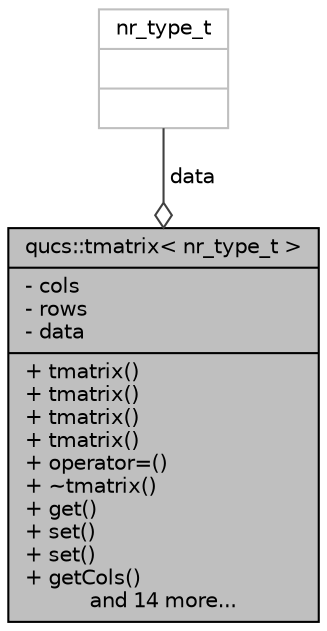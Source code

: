 digraph G
{
  edge [fontname="Helvetica",fontsize="10",labelfontname="Helvetica",labelfontsize="10"];
  node [fontname="Helvetica",fontsize="10",shape=record];
  Node1 [label="{qucs::tmatrix\< nr_type_t \>\n|- cols\l- rows\l- data\l|+ tmatrix()\l+ tmatrix()\l+ tmatrix()\l+ tmatrix()\l+ operator=()\l+ ~tmatrix()\l+ get()\l+ set()\l+ set()\l+ getCols()\land 14 more...}",height=0.2,width=0.4,color="black", fillcolor="grey75", style="filled" fontcolor="black"];
  Node2 -> Node1 [color="grey25",fontsize="10",style="solid",label=" data" ,arrowhead="odiamond",fontname="Helvetica"];
  Node2 [label="{nr_type_t\n||}",height=0.2,width=0.4,color="grey75", fillcolor="white", style="filled"];
}
